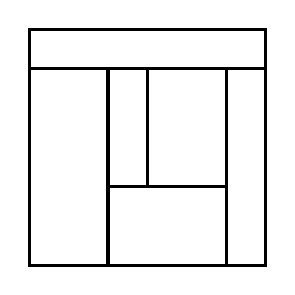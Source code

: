 \begin{tikzpicture}[very thick, scale=.5]
    \draw (0,5) rectangle (6,6);
    \draw (0,0) rectangle (2,5);
    \draw (2,2) rectangle (3,5);
    \draw (3,2) rectangle (5,5);
    \draw (2,0) rectangle (5,2);
    \draw (5,0) rectangle (6,5);
\end{tikzpicture}
